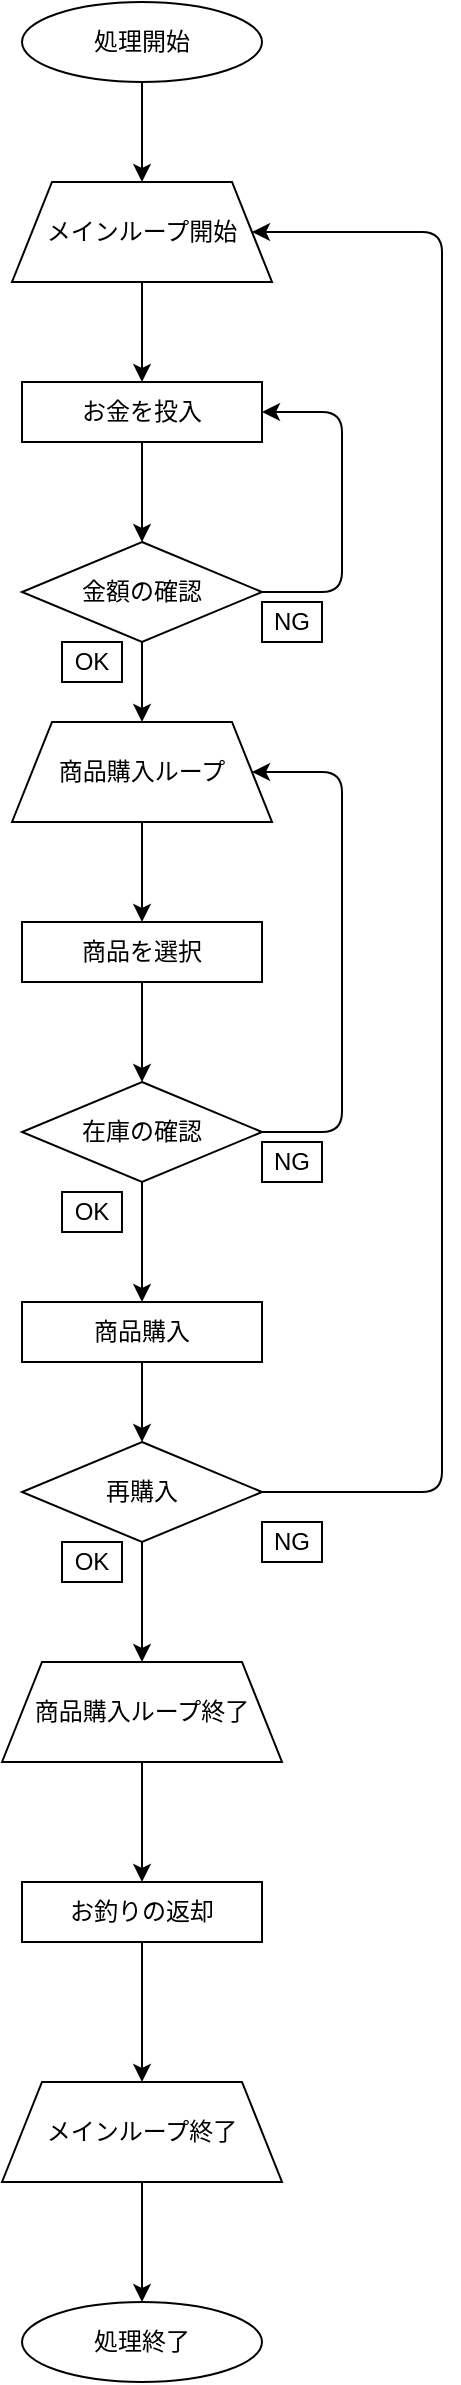 <mxfile version="13.10.0" type="embed">
    <diagram id="tLExCddS6zkNuI9Fv3jW" name="ページ1">
        <mxGraphModel dx="1448" dy="1963" grid="1" gridSize="10" guides="1" tooltips="1" connect="1" arrows="1" fold="1" page="1" pageScale="1" pageWidth="827" pageHeight="1169" math="0" shadow="0">
            <root>
                <mxCell id="0"/>
                <mxCell id="1" parent="0"/>
                <mxCell id="3" value="処理開始" style="ellipse;whiteSpace=wrap;html=1;" vertex="1" parent="1">
                    <mxGeometry x="350" y="-30" width="120" height="40" as="geometry"/>
                </mxCell>
                <mxCell id="4" value="処理終了" style="ellipse;whiteSpace=wrap;html=1;" vertex="1" parent="1">
                    <mxGeometry x="350" y="1120" width="120" height="40" as="geometry"/>
                </mxCell>
                <mxCell id="6" value="お金を投入" style="rounded=0;whiteSpace=wrap;html=1;" vertex="1" parent="1">
                    <mxGeometry x="350" y="160" width="120" height="30" as="geometry"/>
                </mxCell>
                <mxCell id="11" value="商品を選択" style="rounded=0;whiteSpace=wrap;html=1;" vertex="1" parent="1">
                    <mxGeometry x="350" y="430" width="120" height="30" as="geometry"/>
                </mxCell>
                <mxCell id="13" value="在庫の確認" style="rhombus;whiteSpace=wrap;html=1;" vertex="1" parent="1">
                    <mxGeometry x="350" y="510" width="120" height="50" as="geometry"/>
                </mxCell>
                <mxCell id="15" value="金額の確認" style="rhombus;whiteSpace=wrap;html=1;" vertex="1" parent="1">
                    <mxGeometry x="350" y="240" width="120" height="50" as="geometry"/>
                </mxCell>
                <mxCell id="17" value="" style="endArrow=classic;html=1;exitX=0.5;exitY=1;exitDx=0;exitDy=0;entryX=0.5;entryY=0;entryDx=0;entryDy=0;" edge="1" parent="1" source="6" target="15">
                    <mxGeometry width="50" height="50" relative="1" as="geometry">
                        <mxPoint x="420" y="120" as="sourcePoint"/>
                        <mxPoint x="420" y="170" as="targetPoint"/>
                    </mxGeometry>
                </mxCell>
                <mxCell id="21" value="商品購入" style="rounded=0;whiteSpace=wrap;html=1;" vertex="1" parent="1">
                    <mxGeometry x="350" y="620" width="120" height="30" as="geometry"/>
                </mxCell>
                <mxCell id="23" value="再購入" style="rhombus;whiteSpace=wrap;html=1;" vertex="1" parent="1">
                    <mxGeometry x="350" y="690" width="120" height="50" as="geometry"/>
                </mxCell>
                <mxCell id="25" value="お釣りの返却" style="rounded=0;whiteSpace=wrap;html=1;" vertex="1" parent="1">
                    <mxGeometry x="350" y="910" width="120" height="30" as="geometry"/>
                </mxCell>
                <mxCell id="29" value="" style="endArrow=classic;html=1;exitX=1;exitY=0.5;exitDx=0;exitDy=0;entryX=1;entryY=0.5;entryDx=0;entryDy=0;" edge="1" parent="1" source="15" target="6">
                    <mxGeometry width="50" height="50" relative="1" as="geometry">
                        <mxPoint x="540" y="270" as="sourcePoint"/>
                        <mxPoint x="530" y="265" as="targetPoint"/>
                        <Array as="points">
                            <mxPoint x="510" y="265"/>
                            <mxPoint x="510" y="175"/>
                        </Array>
                    </mxGeometry>
                </mxCell>
                <mxCell id="30" value="OK" style="rounded=0;whiteSpace=wrap;html=1;" vertex="1" parent="1">
                    <mxGeometry x="370" y="290" width="30" height="20" as="geometry"/>
                </mxCell>
                <mxCell id="32" value="NG" style="rounded=0;whiteSpace=wrap;html=1;" vertex="1" parent="1">
                    <mxGeometry x="470" y="270" width="30" height="20" as="geometry"/>
                </mxCell>
                <mxCell id="34" value="NG" style="rounded=0;whiteSpace=wrap;html=1;" vertex="1" parent="1">
                    <mxGeometry x="470" y="540" width="30" height="20" as="geometry"/>
                </mxCell>
                <mxCell id="35" value="OK" style="rounded=0;whiteSpace=wrap;html=1;" vertex="1" parent="1">
                    <mxGeometry x="370" y="565" width="30" height="20" as="geometry"/>
                </mxCell>
                <mxCell id="36" value="" style="endArrow=classic;html=1;exitX=1;exitY=0.5;exitDx=0;exitDy=0;entryX=1;entryY=0.5;entryDx=0;entryDy=0;" edge="1" parent="1" source="23" target="39">
                    <mxGeometry width="50" height="50" relative="1" as="geometry">
                        <mxPoint x="480" y="455" as="sourcePoint"/>
                        <mxPoint x="470" y="175" as="targetPoint"/>
                        <Array as="points">
                            <mxPoint x="560" y="715"/>
                            <mxPoint x="560" y="85"/>
                        </Array>
                    </mxGeometry>
                </mxCell>
                <mxCell id="38" value="OK" style="rounded=0;whiteSpace=wrap;html=1;" vertex="1" parent="1">
                    <mxGeometry x="370" y="740" width="30" height="20" as="geometry"/>
                </mxCell>
                <mxCell id="39" value="メインループ開始" style="shape=trapezoid;perimeter=trapezoidPerimeter;whiteSpace=wrap;html=1;fixedSize=1;" vertex="1" parent="1">
                    <mxGeometry x="345" y="60" width="130" height="50" as="geometry"/>
                </mxCell>
                <mxCell id="41" value="" style="endArrow=classic;html=1;exitX=0.5;exitY=1;exitDx=0;exitDy=0;entryX=0.5;entryY=0;entryDx=0;entryDy=0;" edge="1" parent="1" source="3" target="39">
                    <mxGeometry width="50" height="50" relative="1" as="geometry">
                        <mxPoint x="420" y="200" as="sourcePoint"/>
                        <mxPoint x="420" y="250" as="targetPoint"/>
                    </mxGeometry>
                </mxCell>
                <mxCell id="42" value="" style="endArrow=classic;html=1;exitX=0.5;exitY=1;exitDx=0;exitDy=0;entryX=0.5;entryY=0;entryDx=0;entryDy=0;" edge="1" parent="1" source="39" target="6">
                    <mxGeometry width="50" height="50" relative="1" as="geometry">
                        <mxPoint x="420" y="10" as="sourcePoint"/>
                        <mxPoint x="420" y="60" as="targetPoint"/>
                    </mxGeometry>
                </mxCell>
                <mxCell id="43" value="商品購入ループ終了" style="shape=trapezoid;perimeter=trapezoidPerimeter;whiteSpace=wrap;html=1;fixedSize=1;" vertex="1" parent="1">
                    <mxGeometry x="340" y="800" width="140" height="50" as="geometry"/>
                </mxCell>
                <mxCell id="44" value="商品購入ループ" style="shape=trapezoid;perimeter=trapezoidPerimeter;whiteSpace=wrap;html=1;fixedSize=1;" vertex="1" parent="1">
                    <mxGeometry x="345" y="330" width="130" height="50" as="geometry"/>
                </mxCell>
                <mxCell id="46" value="" style="endArrow=classic;html=1;exitX=0.5;exitY=1;exitDx=0;exitDy=0;entryX=0.5;entryY=0;entryDx=0;entryDy=0;" edge="1" parent="1" source="15" target="44">
                    <mxGeometry width="50" height="50" relative="1" as="geometry">
                        <mxPoint x="420" y="200" as="sourcePoint"/>
                        <mxPoint x="420" y="250" as="targetPoint"/>
                    </mxGeometry>
                </mxCell>
                <mxCell id="47" value="" style="endArrow=classic;html=1;exitX=0.5;exitY=1;exitDx=0;exitDy=0;" edge="1" parent="1" source="44">
                    <mxGeometry width="50" height="50" relative="1" as="geometry">
                        <mxPoint x="420" y="300" as="sourcePoint"/>
                        <mxPoint x="410" y="430" as="targetPoint"/>
                    </mxGeometry>
                </mxCell>
                <mxCell id="48" value="" style="endArrow=classic;html=1;exitX=0.5;exitY=1;exitDx=0;exitDy=0;entryX=0.5;entryY=0;entryDx=0;entryDy=0;" edge="1" parent="1" source="11" target="13">
                    <mxGeometry width="50" height="50" relative="1" as="geometry">
                        <mxPoint x="420" y="390" as="sourcePoint"/>
                        <mxPoint x="420" y="440" as="targetPoint"/>
                    </mxGeometry>
                </mxCell>
                <mxCell id="49" value="" style="endArrow=classic;html=1;exitX=1;exitY=0.5;exitDx=0;exitDy=0;entryX=1;entryY=0.5;entryDx=0;entryDy=0;" edge="1" parent="1" source="13" target="44">
                    <mxGeometry width="50" height="50" relative="1" as="geometry">
                        <mxPoint x="420" y="470" as="sourcePoint"/>
                        <mxPoint x="420" y="520" as="targetPoint"/>
                        <Array as="points">
                            <mxPoint x="510" y="535"/>
                            <mxPoint x="510" y="355"/>
                        </Array>
                    </mxGeometry>
                </mxCell>
                <mxCell id="51" value="" style="endArrow=classic;html=1;exitX=0.5;exitY=1;exitDx=0;exitDy=0;entryX=0.5;entryY=0;entryDx=0;entryDy=0;" edge="1" parent="1" source="13" target="21">
                    <mxGeometry width="50" height="50" relative="1" as="geometry">
                        <mxPoint x="420" y="470" as="sourcePoint"/>
                        <mxPoint x="420" y="520" as="targetPoint"/>
                    </mxGeometry>
                </mxCell>
                <mxCell id="52" value="" style="endArrow=classic;html=1;exitX=0.5;exitY=1;exitDx=0;exitDy=0;entryX=0.5;entryY=0;entryDx=0;entryDy=0;" edge="1" parent="1" source="21" target="23">
                    <mxGeometry width="50" height="50" relative="1" as="geometry">
                        <mxPoint x="420" y="570" as="sourcePoint"/>
                        <mxPoint x="420" y="630" as="targetPoint"/>
                    </mxGeometry>
                </mxCell>
                <mxCell id="53" value="NG" style="rounded=0;whiteSpace=wrap;html=1;" vertex="1" parent="1">
                    <mxGeometry x="470" y="730" width="30" height="20" as="geometry"/>
                </mxCell>
                <mxCell id="54" value="" style="endArrow=classic;html=1;exitX=0.5;exitY=1;exitDx=0;exitDy=0;" edge="1" parent="1" source="23">
                    <mxGeometry width="50" height="50" relative="1" as="geometry">
                        <mxPoint x="420" y="660" as="sourcePoint"/>
                        <mxPoint x="410" y="800" as="targetPoint"/>
                    </mxGeometry>
                </mxCell>
                <mxCell id="57" style="edgeStyle=orthogonalEdgeStyle;rounded=0;orthogonalLoop=1;jettySize=auto;html=1;exitX=0.5;exitY=1;exitDx=0;exitDy=0;" edge="1" parent="1" source="25" target="25">
                    <mxGeometry relative="1" as="geometry"/>
                </mxCell>
                <mxCell id="60" value="" style="endArrow=classic;html=1;exitX=0.5;exitY=1;exitDx=0;exitDy=0;entryX=0.5;entryY=0;entryDx=0;entryDy=0;" edge="1" parent="1" source="43" target="25">
                    <mxGeometry width="50" height="50" relative="1" as="geometry">
                        <mxPoint x="420" y="750" as="sourcePoint"/>
                        <mxPoint x="410" y="900" as="targetPoint"/>
                    </mxGeometry>
                </mxCell>
                <mxCell id="61" value="" style="endArrow=classic;html=1;exitX=0.5;exitY=1;exitDx=0;exitDy=0;" edge="1" parent="1" source="25">
                    <mxGeometry width="50" height="50" relative="1" as="geometry">
                        <mxPoint x="420" y="860" as="sourcePoint"/>
                        <mxPoint x="410" y="1010" as="targetPoint"/>
                    </mxGeometry>
                </mxCell>
                <mxCell id="62" value="メインループ終了" style="shape=trapezoid;perimeter=trapezoidPerimeter;whiteSpace=wrap;html=1;fixedSize=1;" vertex="1" parent="1">
                    <mxGeometry x="340" y="1010" width="140" height="50" as="geometry"/>
                </mxCell>
                <mxCell id="63" value="" style="endArrow=classic;html=1;exitX=0.5;exitY=1;exitDx=0;exitDy=0;entryX=0.5;entryY=0;entryDx=0;entryDy=0;" edge="1" parent="1" source="62" target="4">
                    <mxGeometry width="50" height="50" relative="1" as="geometry">
                        <mxPoint x="420" y="950" as="sourcePoint"/>
                        <mxPoint x="420" y="1020" as="targetPoint"/>
                    </mxGeometry>
                </mxCell>
            </root>
        </mxGraphModel>
    </diagram>
</mxfile>
